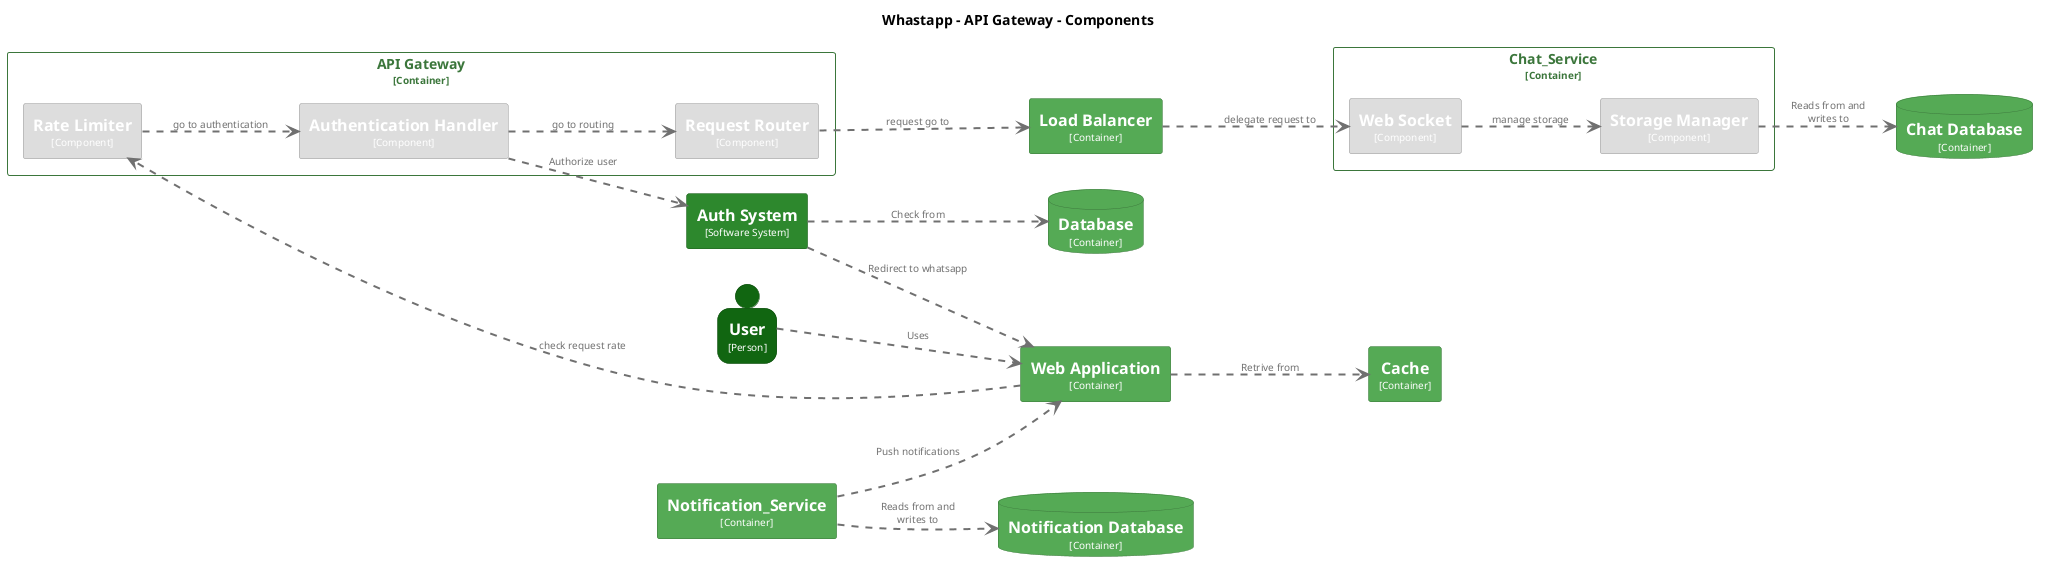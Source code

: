 @startuml
set separator none
title Whastapp - API Gateway - Components

left to right direction

skinparam {
  arrowFontSize 10
  defaultTextAlignment center
  wrapWidth 200
  maxMessageSize 100
}

hide stereotype

skinparam rectangle<<AuthSystem>> {
  BackgroundColor #2d882d
  FontColor #ffffff
  BorderColor #1f5f1f
  shadowing false
}
skinparam rectangle<<Whastapp.APIGateway.AuthenticationHandler>> {
  BackgroundColor #dddddd
  FontColor #ffffff
  BorderColor #9a9a9a
  shadowing false
}
skinparam rectangle<<Whastapp.Cache>> {
  BackgroundColor #55aa55
  FontColor #ffffff
  BorderColor #3b763b
  shadowing false
}
skinparam database<<Whastapp.ChatDatabase>> {
  BackgroundColor #55aa55
  FontColor #ffffff
  BorderColor #3b763b
  shadowing false
}
skinparam database<<Whastapp.Database>> {
  BackgroundColor #55aa55
  FontColor #ffffff
  BorderColor #3b763b
  shadowing false
}
skinparam rectangle<<EmailSystem.EmailService>> {
  BackgroundColor #55aa55
  FontColor #ffffff
  BorderColor #3b763b
  shadowing false
}
skinparam rectangle<<Whastapp.LoadBalancer>> {
  BackgroundColor #55aa55
  FontColor #ffffff
  BorderColor #3b763b
  shadowing false
}
skinparam database<<Whastapp.NotificationDatabase>> {
  BackgroundColor #55aa55
  FontColor #ffffff
  BorderColor #3b763b
  shadowing false
}
skinparam rectangle<<Whastapp.Notification_Service>> {
  BackgroundColor #55aa55
  FontColor #ffffff
  BorderColor #3b763b
  shadowing false
}
skinparam rectangle<<Whastapp.APIGateway.RateLimiter>> {
  BackgroundColor #dddddd
  FontColor #ffffff
  BorderColor #9a9a9a
  shadowing false
}
skinparam rectangle<<Whastapp.APIGateway.RequestRouter>> {
  BackgroundColor #dddddd
  FontColor #ffffff
  BorderColor #9a9a9a
  shadowing false
}
skinparam rectangle<<Whastapp.Chat_Service.StorageManager>> {
  BackgroundColor #dddddd
  FontColor #ffffff
  BorderColor #9a9a9a
  shadowing false
}
skinparam person<<User>> {
  BackgroundColor #116611
  FontColor #ffffff
  BorderColor #0b470b
  shadowing false
}
skinparam rectangle<<Whastapp.WebApplication>> {
  BackgroundColor #55aa55
  FontColor #ffffff
  BorderColor #3b763b
  shadowing false
}
skinparam rectangle<<Whastapp.Chat_Service.WebSocket>> {
  BackgroundColor #dddddd
  FontColor #ffffff
  BorderColor #9a9a9a
  shadowing false
}
skinparam rectangle<<Whastapp.Chat_Service>> {
  BorderColor #3b763b
  FontColor #3b763b
  shadowing false
}
skinparam rectangle<<Whastapp.APIGateway>> {
  BorderColor #3b763b
  FontColor #3b763b
  shadowing false
}

person "==User\n<size:10>[Person]</size>" <<User>> as User
rectangle "==Auth System\n<size:10>[Software System]</size>" <<AuthSystem>> as AuthSystem
rectangle "==Web Application\n<size:10>[Container]</size>" <<Whastapp.WebApplication>> as Whastapp.WebApplication
rectangle "==Notification_Service\n<size:10>[Container]</size>" <<Whastapp.Notification_Service>> as Whastapp.Notification_Service
rectangle "==Load Balancer\n<size:10>[Container]</size>" <<Whastapp.LoadBalancer>> as Whastapp.LoadBalancer
rectangle "==Cache\n<size:10>[Container]</size>" <<Whastapp.Cache>> as Whastapp.Cache
database "==Chat Database\n<size:10>[Container]</size>" <<Whastapp.ChatDatabase>> as Whastapp.ChatDatabase
database "==Notification Database\n<size:10>[Container]</size>" <<Whastapp.NotificationDatabase>> as Whastapp.NotificationDatabase
database "==Database\n<size:10>[Container]</size>" <<Whastapp.Database>> as Whastapp.Database

rectangle "Chat_Service\n<size:10>[Container]</size>" <<Whastapp.Chat_Service>> {
  rectangle "==Web Socket\n<size:10>[Component]</size>" <<Whastapp.Chat_Service.WebSocket>> as Whastapp.Chat_Service.WebSocket
  rectangle "==Storage Manager\n<size:10>[Component]</size>" <<Whastapp.Chat_Service.StorageManager>> as Whastapp.Chat_Service.StorageManager
}

rectangle "API Gateway\n<size:10>[Container]</size>" <<Whastapp.APIGateway>> {
  rectangle "==Authentication Handler\n<size:10>[Component]</size>" <<Whastapp.APIGateway.AuthenticationHandler>> as Whastapp.APIGateway.AuthenticationHandler
  rectangle "==Rate Limiter\n<size:10>[Component]</size>" <<Whastapp.APIGateway.RateLimiter>> as Whastapp.APIGateway.RateLimiter
  rectangle "==Request Router\n<size:10>[Component]</size>" <<Whastapp.APIGateway.RequestRouter>> as Whastapp.APIGateway.RequestRouter
}

User .[#707070,thickness=2].> Whastapp.WebApplication : "<color:#707070>Uses"
AuthSystem .[#707070,thickness=2].> Whastapp.WebApplication : "<color:#707070>Redirect to whatsapp"
AuthSystem .[#707070,thickness=2].> Whastapp.Database : "<color:#707070>Check from"
Whastapp.WebApplication .[#707070,thickness=2].> Whastapp.Cache : "<color:#707070>Retrive from"
Whastapp.WebApplication .[#707070,thickness=2].> Whastapp.APIGateway.RateLimiter : "<color:#707070>check request rate"
Whastapp.APIGateway.RateLimiter .[#707070,thickness=2].> Whastapp.APIGateway.AuthenticationHandler : "<color:#707070>go to authentication"
Whastapp.APIGateway.AuthenticationHandler .[#707070,thickness=2].> Whastapp.APIGateway.RequestRouter : "<color:#707070>go to routing"
Whastapp.APIGateway.RequestRouter .[#707070,thickness=2].> Whastapp.LoadBalancer : "<color:#707070>request go to"
Whastapp.LoadBalancer .[#707070,thickness=2].> Whastapp.Chat_Service.WebSocket : "<color:#707070>delegate request to"
Whastapp.Notification_Service .[#707070,thickness=2].> Whastapp.NotificationDatabase : "<color:#707070>Reads from and writes to"
Whastapp.Notification_Service .[#707070,thickness=2].> Whastapp.WebApplication : "<color:#707070>Push notifications"
Whastapp.APIGateway.AuthenticationHandler .[#707070,thickness=2].> AuthSystem : "<color:#707070>Authorize user"
Whastapp.Chat_Service.StorageManager .[#707070,thickness=2].> Whastapp.ChatDatabase : "<color:#707070>Reads from and writes to"
Whastapp.Chat_Service.WebSocket .[#707070,thickness=2].> Whastapp.Chat_Service.StorageManager : "<color:#707070>manage storage"
@enduml